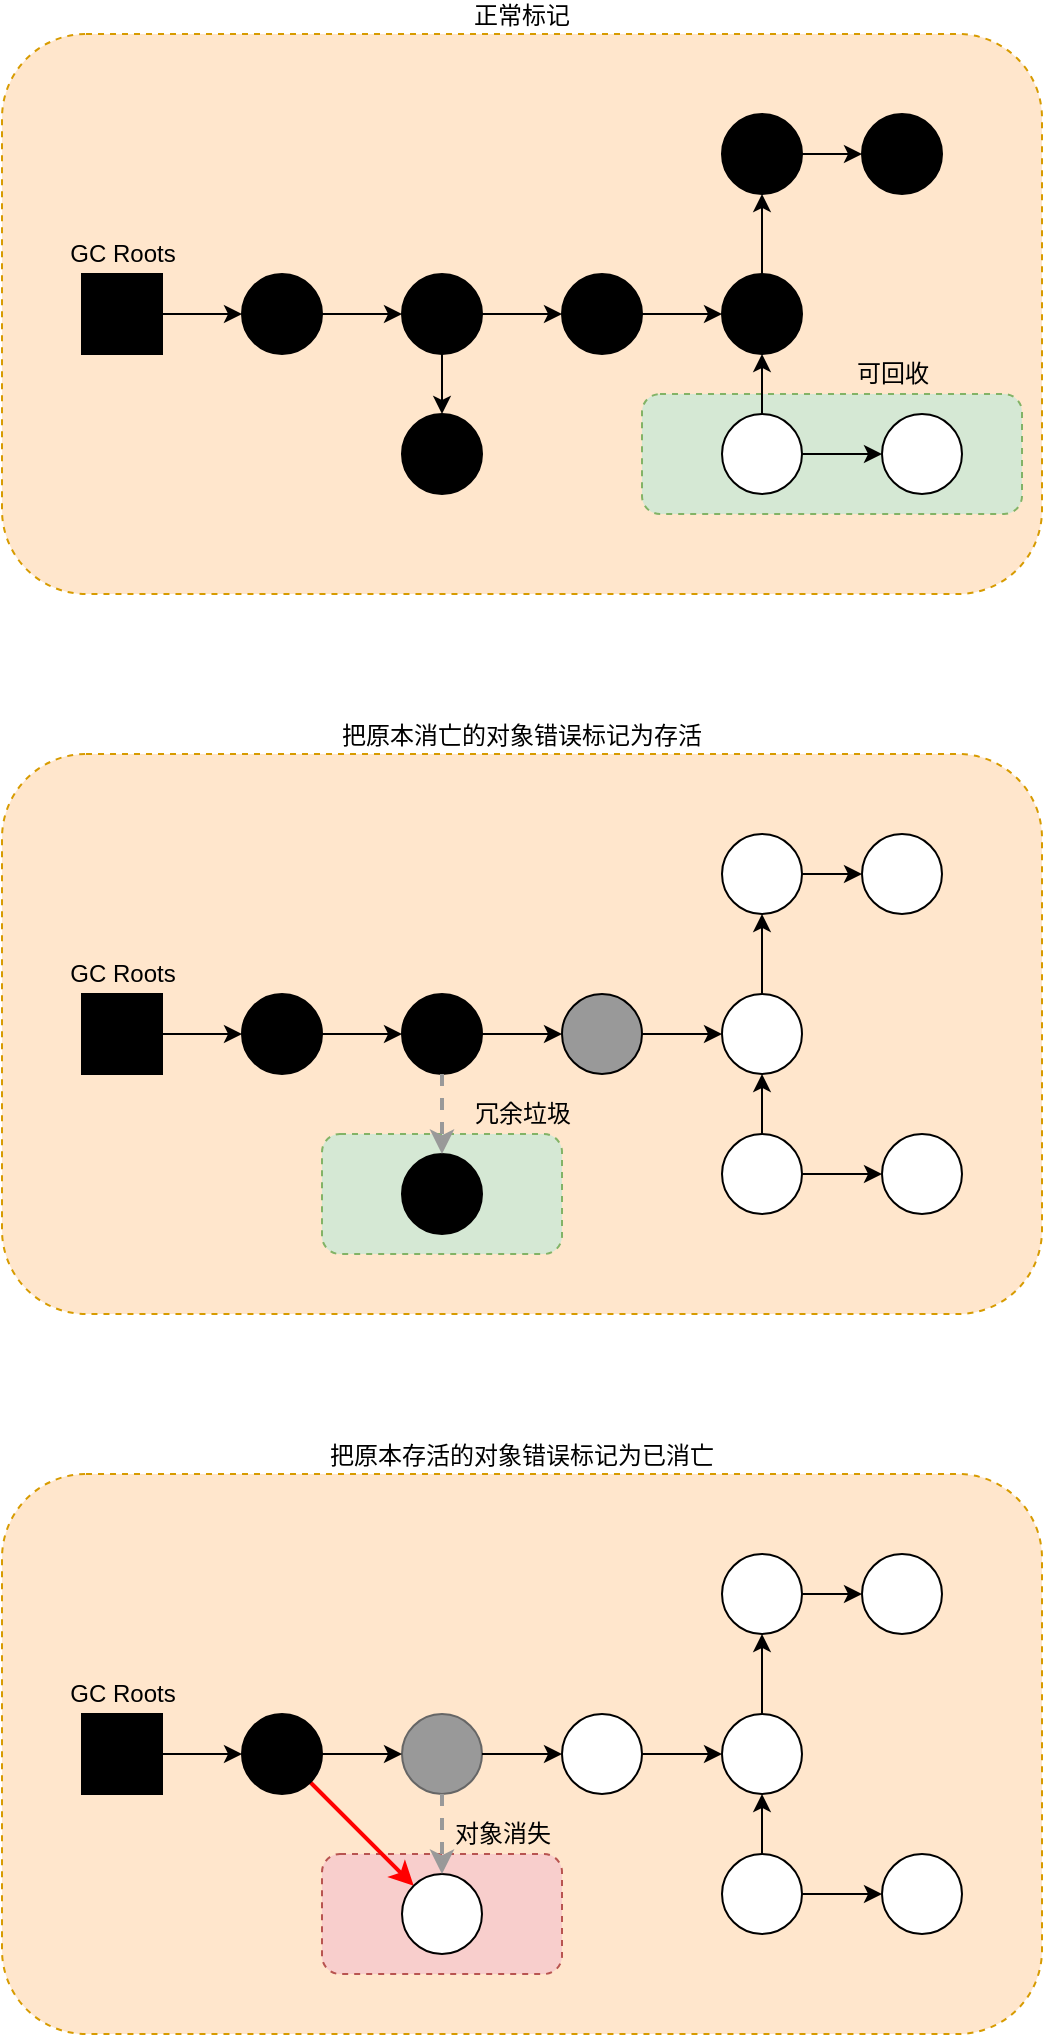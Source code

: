 <mxfile version="12.4.2" type="device" pages="1"><diagram id="FhB6nrVW0TcVdqTwctbL" name="第 1 页"><mxGraphModel dx="1106" dy="822" grid="1" gridSize="10" guides="1" tooltips="1" connect="1" arrows="1" fold="1" page="1" pageScale="1" pageWidth="827" pageHeight="1169" math="0" shadow="0"><root><mxCell id="0"/><mxCell id="1" parent="0"/><mxCell id="Dh5qZK-XlrBkU4Z9II1M-50" value="把原本存活的对象错误标记为已消亡" style="rounded=1;whiteSpace=wrap;html=1;fillColor=#ffe6cc;dashed=1;strokeColor=#d79b00;labelPosition=center;verticalLabelPosition=top;align=center;verticalAlign=bottom;" vertex="1" parent="1"><mxGeometry x="80" y="760" width="520" height="280" as="geometry"/></mxCell><mxCell id="Dh5qZK-XlrBkU4Z9II1M-53" value="" style="rounded=1;whiteSpace=wrap;html=1;dashed=1;fillColor=#f8cecc;strokeColor=#b85450;" vertex="1" parent="1"><mxGeometry x="240" y="950" width="120" height="60" as="geometry"/></mxCell><mxCell id="Dh5qZK-XlrBkU4Z9II1M-25" value="把原本消亡的对象错误标记为存活" style="rounded=1;whiteSpace=wrap;html=1;fillColor=#ffe6cc;dashed=1;strokeColor=#d79b00;labelPosition=center;verticalLabelPosition=top;align=center;verticalAlign=bottom;" vertex="1" parent="1"><mxGeometry x="80" y="400" width="520" height="280" as="geometry"/></mxCell><mxCell id="Dh5qZK-XlrBkU4Z9II1M-3" value="正常标记" style="rounded=1;whiteSpace=wrap;html=1;fillColor=#ffe6cc;dashed=1;strokeColor=#d79b00;labelPosition=center;verticalLabelPosition=top;align=center;verticalAlign=bottom;" vertex="1" parent="1"><mxGeometry x="80" y="40" width="520" height="280" as="geometry"/></mxCell><mxCell id="Dh5qZK-XlrBkU4Z9II1M-2" value="GC Roots" style="text;html=1;align=center;verticalAlign=middle;resizable=0;points=[];;autosize=1;" vertex="1" parent="1"><mxGeometry x="105" y="140" width="70" height="20" as="geometry"/></mxCell><mxCell id="Dh5qZK-XlrBkU4Z9II1M-24" value="可回收" style="text;html=1;align=center;verticalAlign=middle;resizable=0;points=[];;autosize=1;" vertex="1" parent="1"><mxGeometry x="500" y="200" width="50" height="20" as="geometry"/></mxCell><mxCell id="Dh5qZK-XlrBkU4Z9II1M-26" value="GC Roots" style="text;html=1;align=center;verticalAlign=middle;resizable=0;points=[];;autosize=1;" vertex="1" parent="1"><mxGeometry x="105" y="500" width="70" height="20" as="geometry"/></mxCell><mxCell id="Dh5qZK-XlrBkU4Z9II1M-51" value="GC Roots" style="text;html=1;align=center;verticalAlign=middle;resizable=0;points=[];;autosize=1;" vertex="1" parent="1"><mxGeometry x="105" y="860" width="70" height="20" as="geometry"/></mxCell><mxCell id="Dh5qZK-XlrBkU4Z9II1M-54" value="" style="rounded=0;whiteSpace=wrap;html=1;fillColor=#000000;" vertex="1" parent="1"><mxGeometry x="120" y="880" width="40" height="40" as="geometry"/></mxCell><mxCell id="Dh5qZK-XlrBkU4Z9II1M-98" style="rounded=0;orthogonalLoop=1;jettySize=auto;html=1;entryX=0;entryY=0;entryDx=0;entryDy=0;strokeColor=#FF0000;strokeWidth=2;" edge="1" parent="1" source="Dh5qZK-XlrBkU4Z9II1M-55" target="Dh5qZK-XlrBkU4Z9II1M-71"><mxGeometry relative="1" as="geometry"/></mxCell><mxCell id="Dh5qZK-XlrBkU4Z9II1M-55" value="" style="ellipse;whiteSpace=wrap;html=1;aspect=fixed;fillColor=#000000;" vertex="1" parent="1"><mxGeometry x="200" y="880" width="40" height="40" as="geometry"/></mxCell><mxCell id="Dh5qZK-XlrBkU4Z9II1M-56" style="edgeStyle=orthogonalEdgeStyle;rounded=0;orthogonalLoop=1;jettySize=auto;html=1;entryX=0;entryY=0.5;entryDx=0;entryDy=0;" edge="1" parent="1" source="Dh5qZK-XlrBkU4Z9II1M-54" target="Dh5qZK-XlrBkU4Z9II1M-55"><mxGeometry relative="1" as="geometry"/></mxCell><mxCell id="Dh5qZK-XlrBkU4Z9II1M-57" value="" style="ellipse;whiteSpace=wrap;html=1;aspect=fixed;fillColor=#999999;strokeColor=#666666;fontColor=#333333;" vertex="1" parent="1"><mxGeometry x="280" y="880" width="40" height="40" as="geometry"/></mxCell><mxCell id="Dh5qZK-XlrBkU4Z9II1M-58" style="edgeStyle=orthogonalEdgeStyle;rounded=0;orthogonalLoop=1;jettySize=auto;html=1;entryX=0;entryY=0.5;entryDx=0;entryDy=0;" edge="1" parent="1" source="Dh5qZK-XlrBkU4Z9II1M-55" target="Dh5qZK-XlrBkU4Z9II1M-57"><mxGeometry relative="1" as="geometry"/></mxCell><mxCell id="Dh5qZK-XlrBkU4Z9II1M-59" value="" style="ellipse;whiteSpace=wrap;html=1;aspect=fixed;" vertex="1" parent="1"><mxGeometry x="360" y="880" width="40" height="40" as="geometry"/></mxCell><mxCell id="Dh5qZK-XlrBkU4Z9II1M-60" style="edgeStyle=orthogonalEdgeStyle;rounded=0;orthogonalLoop=1;jettySize=auto;html=1;entryX=0;entryY=0.5;entryDx=0;entryDy=0;" edge="1" parent="1" source="Dh5qZK-XlrBkU4Z9II1M-57" target="Dh5qZK-XlrBkU4Z9II1M-59"><mxGeometry relative="1" as="geometry"/></mxCell><mxCell id="Dh5qZK-XlrBkU4Z9II1M-61" value="" style="ellipse;whiteSpace=wrap;html=1;aspect=fixed;fillColor=#FFFFFF;" vertex="1" parent="1"><mxGeometry x="440" y="880" width="40" height="40" as="geometry"/></mxCell><mxCell id="Dh5qZK-XlrBkU4Z9II1M-62" style="edgeStyle=orthogonalEdgeStyle;rounded=0;orthogonalLoop=1;jettySize=auto;html=1;entryX=0;entryY=0.5;entryDx=0;entryDy=0;" edge="1" parent="1" source="Dh5qZK-XlrBkU4Z9II1M-59" target="Dh5qZK-XlrBkU4Z9II1M-61"><mxGeometry relative="1" as="geometry"/></mxCell><mxCell id="Dh5qZK-XlrBkU4Z9II1M-63" style="edgeStyle=orthogonalEdgeStyle;rounded=0;orthogonalLoop=1;jettySize=auto;html=1;entryX=0.5;entryY=1;entryDx=0;entryDy=0;" edge="1" parent="1" source="Dh5qZK-XlrBkU4Z9II1M-64" target="Dh5qZK-XlrBkU4Z9II1M-61"><mxGeometry relative="1" as="geometry"/></mxCell><mxCell id="Dh5qZK-XlrBkU4Z9II1M-64" value="" style="ellipse;whiteSpace=wrap;html=1;aspect=fixed;fillColor=#FFFFFF;" vertex="1" parent="1"><mxGeometry x="440" y="950" width="40" height="40" as="geometry"/></mxCell><mxCell id="Dh5qZK-XlrBkU4Z9II1M-65" value="" style="ellipse;whiteSpace=wrap;html=1;aspect=fixed;fillColor=#FFFFFF;" vertex="1" parent="1"><mxGeometry x="520" y="950" width="40" height="40" as="geometry"/></mxCell><mxCell id="Dh5qZK-XlrBkU4Z9II1M-66" style="edgeStyle=orthogonalEdgeStyle;rounded=0;orthogonalLoop=1;jettySize=auto;html=1;" edge="1" parent="1" source="Dh5qZK-XlrBkU4Z9II1M-64" target="Dh5qZK-XlrBkU4Z9II1M-65"><mxGeometry relative="1" as="geometry"/></mxCell><mxCell id="Dh5qZK-XlrBkU4Z9II1M-67" value="" style="ellipse;whiteSpace=wrap;html=1;aspect=fixed;fillColor=#FFFFFF;" vertex="1" parent="1"><mxGeometry x="440" y="800" width="40" height="40" as="geometry"/></mxCell><mxCell id="Dh5qZK-XlrBkU4Z9II1M-68" style="edgeStyle=orthogonalEdgeStyle;rounded=0;orthogonalLoop=1;jettySize=auto;html=1;" edge="1" parent="1" source="Dh5qZK-XlrBkU4Z9II1M-61" target="Dh5qZK-XlrBkU4Z9II1M-67"><mxGeometry relative="1" as="geometry"/></mxCell><mxCell id="Dh5qZK-XlrBkU4Z9II1M-69" value="" style="ellipse;whiteSpace=wrap;html=1;aspect=fixed;fillColor=#FFFFFF;" vertex="1" parent="1"><mxGeometry x="510" y="800" width="40" height="40" as="geometry"/></mxCell><mxCell id="Dh5qZK-XlrBkU4Z9II1M-70" style="edgeStyle=orthogonalEdgeStyle;rounded=0;orthogonalLoop=1;jettySize=auto;html=1;" edge="1" parent="1" source="Dh5qZK-XlrBkU4Z9II1M-67" target="Dh5qZK-XlrBkU4Z9II1M-69"><mxGeometry relative="1" as="geometry"/></mxCell><mxCell id="Dh5qZK-XlrBkU4Z9II1M-71" value="" style="ellipse;whiteSpace=wrap;html=1;aspect=fixed;fillColor=#FFFFFF;" vertex="1" parent="1"><mxGeometry x="280" y="960" width="40" height="40" as="geometry"/></mxCell><mxCell id="Dh5qZK-XlrBkU4Z9II1M-72" style="edgeStyle=orthogonalEdgeStyle;rounded=0;orthogonalLoop=1;jettySize=auto;html=1;strokeColor=#999999;strokeWidth=2;dashed=1;" edge="1" parent="1" source="Dh5qZK-XlrBkU4Z9II1M-57" target="Dh5qZK-XlrBkU4Z9II1M-71"><mxGeometry relative="1" as="geometry"/></mxCell><mxCell id="Dh5qZK-XlrBkU4Z9II1M-49" value="" style="rounded=1;whiteSpace=wrap;html=1;dashed=1;fillColor=#d5e8d4;strokeColor=#82b366;" vertex="1" parent="1"><mxGeometry x="240" y="590" width="120" height="60" as="geometry"/></mxCell><mxCell id="Dh5qZK-XlrBkU4Z9II1M-29" value="" style="rounded=0;whiteSpace=wrap;html=1;fillColor=#000000;" vertex="1" parent="1"><mxGeometry x="120" y="520" width="40" height="40" as="geometry"/></mxCell><mxCell id="Dh5qZK-XlrBkU4Z9II1M-30" value="" style="ellipse;whiteSpace=wrap;html=1;aspect=fixed;fillColor=#000000;" vertex="1" parent="1"><mxGeometry x="200" y="520" width="40" height="40" as="geometry"/></mxCell><mxCell id="Dh5qZK-XlrBkU4Z9II1M-31" style="edgeStyle=orthogonalEdgeStyle;rounded=0;orthogonalLoop=1;jettySize=auto;html=1;entryX=0;entryY=0.5;entryDx=0;entryDy=0;" edge="1" parent="1" source="Dh5qZK-XlrBkU4Z9II1M-29" target="Dh5qZK-XlrBkU4Z9II1M-30"><mxGeometry relative="1" as="geometry"/></mxCell><mxCell id="Dh5qZK-XlrBkU4Z9II1M-32" value="" style="ellipse;whiteSpace=wrap;html=1;aspect=fixed;fillColor=#000000;" vertex="1" parent="1"><mxGeometry x="280" y="520" width="40" height="40" as="geometry"/></mxCell><mxCell id="Dh5qZK-XlrBkU4Z9II1M-33" style="edgeStyle=orthogonalEdgeStyle;rounded=0;orthogonalLoop=1;jettySize=auto;html=1;entryX=0;entryY=0.5;entryDx=0;entryDy=0;" edge="1" parent="1" source="Dh5qZK-XlrBkU4Z9II1M-30" target="Dh5qZK-XlrBkU4Z9II1M-32"><mxGeometry relative="1" as="geometry"/></mxCell><mxCell id="Dh5qZK-XlrBkU4Z9II1M-34" value="" style="ellipse;whiteSpace=wrap;html=1;aspect=fixed;fillColor=#999999;" vertex="1" parent="1"><mxGeometry x="360" y="520" width="40" height="40" as="geometry"/></mxCell><mxCell id="Dh5qZK-XlrBkU4Z9II1M-35" style="edgeStyle=orthogonalEdgeStyle;rounded=0;orthogonalLoop=1;jettySize=auto;html=1;entryX=0;entryY=0.5;entryDx=0;entryDy=0;" edge="1" parent="1" source="Dh5qZK-XlrBkU4Z9II1M-32" target="Dh5qZK-XlrBkU4Z9II1M-34"><mxGeometry relative="1" as="geometry"/></mxCell><mxCell id="Dh5qZK-XlrBkU4Z9II1M-36" value="" style="ellipse;whiteSpace=wrap;html=1;aspect=fixed;fillColor=#FFFFFF;" vertex="1" parent="1"><mxGeometry x="440" y="520" width="40" height="40" as="geometry"/></mxCell><mxCell id="Dh5qZK-XlrBkU4Z9II1M-37" style="edgeStyle=orthogonalEdgeStyle;rounded=0;orthogonalLoop=1;jettySize=auto;html=1;entryX=0;entryY=0.5;entryDx=0;entryDy=0;" edge="1" parent="1" source="Dh5qZK-XlrBkU4Z9II1M-34" target="Dh5qZK-XlrBkU4Z9II1M-36"><mxGeometry relative="1" as="geometry"/></mxCell><mxCell id="Dh5qZK-XlrBkU4Z9II1M-38" style="edgeStyle=orthogonalEdgeStyle;rounded=0;orthogonalLoop=1;jettySize=auto;html=1;entryX=0.5;entryY=1;entryDx=0;entryDy=0;" edge="1" parent="1" source="Dh5qZK-XlrBkU4Z9II1M-39" target="Dh5qZK-XlrBkU4Z9II1M-36"><mxGeometry relative="1" as="geometry"/></mxCell><mxCell id="Dh5qZK-XlrBkU4Z9II1M-39" value="" style="ellipse;whiteSpace=wrap;html=1;aspect=fixed;fillColor=#FFFFFF;" vertex="1" parent="1"><mxGeometry x="440" y="590" width="40" height="40" as="geometry"/></mxCell><mxCell id="Dh5qZK-XlrBkU4Z9II1M-40" value="" style="ellipse;whiteSpace=wrap;html=1;aspect=fixed;fillColor=#FFFFFF;" vertex="1" parent="1"><mxGeometry x="520" y="590" width="40" height="40" as="geometry"/></mxCell><mxCell id="Dh5qZK-XlrBkU4Z9II1M-41" style="edgeStyle=orthogonalEdgeStyle;rounded=0;orthogonalLoop=1;jettySize=auto;html=1;" edge="1" parent="1" source="Dh5qZK-XlrBkU4Z9II1M-39" target="Dh5qZK-XlrBkU4Z9II1M-40"><mxGeometry relative="1" as="geometry"/></mxCell><mxCell id="Dh5qZK-XlrBkU4Z9II1M-42" value="" style="ellipse;whiteSpace=wrap;html=1;aspect=fixed;fillColor=#FFFFFF;" vertex="1" parent="1"><mxGeometry x="440" y="440" width="40" height="40" as="geometry"/></mxCell><mxCell id="Dh5qZK-XlrBkU4Z9II1M-43" style="edgeStyle=orthogonalEdgeStyle;rounded=0;orthogonalLoop=1;jettySize=auto;html=1;" edge="1" parent="1" source="Dh5qZK-XlrBkU4Z9II1M-36" target="Dh5qZK-XlrBkU4Z9II1M-42"><mxGeometry relative="1" as="geometry"/></mxCell><mxCell id="Dh5qZK-XlrBkU4Z9II1M-44" value="" style="ellipse;whiteSpace=wrap;html=1;aspect=fixed;fillColor=#FFFFFF;" vertex="1" parent="1"><mxGeometry x="510" y="440" width="40" height="40" as="geometry"/></mxCell><mxCell id="Dh5qZK-XlrBkU4Z9II1M-45" style="edgeStyle=orthogonalEdgeStyle;rounded=0;orthogonalLoop=1;jettySize=auto;html=1;" edge="1" parent="1" source="Dh5qZK-XlrBkU4Z9II1M-42" target="Dh5qZK-XlrBkU4Z9II1M-44"><mxGeometry relative="1" as="geometry"/></mxCell><mxCell id="Dh5qZK-XlrBkU4Z9II1M-46" value="" style="ellipse;whiteSpace=wrap;html=1;aspect=fixed;fillColor=#000000;" vertex="1" parent="1"><mxGeometry x="280" y="600" width="40" height="40" as="geometry"/></mxCell><mxCell id="Dh5qZK-XlrBkU4Z9II1M-47" style="edgeStyle=orthogonalEdgeStyle;rounded=0;orthogonalLoop=1;jettySize=auto;html=1;strokeColor=#999999;strokeWidth=2;dashed=1;" edge="1" parent="1" source="Dh5qZK-XlrBkU4Z9II1M-32" target="Dh5qZK-XlrBkU4Z9II1M-46"><mxGeometry relative="1" as="geometry"/></mxCell><mxCell id="Dh5qZK-XlrBkU4Z9II1M-22" value="" style="rounded=1;whiteSpace=wrap;html=1;fillColor=#d5e8d4;strokeColor=#82b366;dashed=1;" vertex="1" parent="1"><mxGeometry x="400" y="220" width="190" height="60" as="geometry"/></mxCell><mxCell id="Dh5qZK-XlrBkU4Z9II1M-1" value="" style="rounded=0;whiteSpace=wrap;html=1;fillColor=#000000;" vertex="1" parent="1"><mxGeometry x="120" y="160" width="40" height="40" as="geometry"/></mxCell><mxCell id="Dh5qZK-XlrBkU4Z9II1M-4" value="" style="ellipse;whiteSpace=wrap;html=1;aspect=fixed;fillColor=#000000;" vertex="1" parent="1"><mxGeometry x="200" y="160" width="40" height="40" as="geometry"/></mxCell><mxCell id="Dh5qZK-XlrBkU4Z9II1M-5" style="edgeStyle=orthogonalEdgeStyle;rounded=0;orthogonalLoop=1;jettySize=auto;html=1;entryX=0;entryY=0.5;entryDx=0;entryDy=0;" edge="1" parent="1" source="Dh5qZK-XlrBkU4Z9II1M-1" target="Dh5qZK-XlrBkU4Z9II1M-4"><mxGeometry relative="1" as="geometry"/></mxCell><mxCell id="Dh5qZK-XlrBkU4Z9II1M-6" value="" style="ellipse;whiteSpace=wrap;html=1;aspect=fixed;fillColor=#000000;" vertex="1" parent="1"><mxGeometry x="280" y="160" width="40" height="40" as="geometry"/></mxCell><mxCell id="Dh5qZK-XlrBkU4Z9II1M-7" style="edgeStyle=orthogonalEdgeStyle;rounded=0;orthogonalLoop=1;jettySize=auto;html=1;entryX=0;entryY=0.5;entryDx=0;entryDy=0;" edge="1" parent="1" source="Dh5qZK-XlrBkU4Z9II1M-4" target="Dh5qZK-XlrBkU4Z9II1M-6"><mxGeometry relative="1" as="geometry"/></mxCell><mxCell id="Dh5qZK-XlrBkU4Z9II1M-8" value="" style="ellipse;whiteSpace=wrap;html=1;aspect=fixed;fillColor=#000000;" vertex="1" parent="1"><mxGeometry x="360" y="160" width="40" height="40" as="geometry"/></mxCell><mxCell id="Dh5qZK-XlrBkU4Z9II1M-9" style="edgeStyle=orthogonalEdgeStyle;rounded=0;orthogonalLoop=1;jettySize=auto;html=1;entryX=0;entryY=0.5;entryDx=0;entryDy=0;" edge="1" parent="1" source="Dh5qZK-XlrBkU4Z9II1M-6" target="Dh5qZK-XlrBkU4Z9II1M-8"><mxGeometry relative="1" as="geometry"/></mxCell><mxCell id="Dh5qZK-XlrBkU4Z9II1M-10" value="" style="ellipse;whiteSpace=wrap;html=1;aspect=fixed;fillColor=#000000;" vertex="1" parent="1"><mxGeometry x="440" y="160" width="40" height="40" as="geometry"/></mxCell><mxCell id="Dh5qZK-XlrBkU4Z9II1M-11" style="edgeStyle=orthogonalEdgeStyle;rounded=0;orthogonalLoop=1;jettySize=auto;html=1;entryX=0;entryY=0.5;entryDx=0;entryDy=0;" edge="1" parent="1" source="Dh5qZK-XlrBkU4Z9II1M-8" target="Dh5qZK-XlrBkU4Z9II1M-10"><mxGeometry relative="1" as="geometry"/></mxCell><mxCell id="Dh5qZK-XlrBkU4Z9II1M-13" style="edgeStyle=orthogonalEdgeStyle;rounded=0;orthogonalLoop=1;jettySize=auto;html=1;entryX=0.5;entryY=1;entryDx=0;entryDy=0;" edge="1" parent="1" source="Dh5qZK-XlrBkU4Z9II1M-12" target="Dh5qZK-XlrBkU4Z9II1M-10"><mxGeometry relative="1" as="geometry"/></mxCell><mxCell id="Dh5qZK-XlrBkU4Z9II1M-12" value="" style="ellipse;whiteSpace=wrap;html=1;aspect=fixed;fillColor=#FFFFFF;" vertex="1" parent="1"><mxGeometry x="440" y="230" width="40" height="40" as="geometry"/></mxCell><mxCell id="Dh5qZK-XlrBkU4Z9II1M-14" value="" style="ellipse;whiteSpace=wrap;html=1;aspect=fixed;fillColor=#FFFFFF;" vertex="1" parent="1"><mxGeometry x="520" y="230" width="40" height="40" as="geometry"/></mxCell><mxCell id="Dh5qZK-XlrBkU4Z9II1M-15" style="edgeStyle=orthogonalEdgeStyle;rounded=0;orthogonalLoop=1;jettySize=auto;html=1;" edge="1" parent="1" source="Dh5qZK-XlrBkU4Z9II1M-12" target="Dh5qZK-XlrBkU4Z9II1M-14"><mxGeometry relative="1" as="geometry"/></mxCell><mxCell id="Dh5qZK-XlrBkU4Z9II1M-16" value="" style="ellipse;whiteSpace=wrap;html=1;aspect=fixed;fillColor=#000000;" vertex="1" parent="1"><mxGeometry x="440" y="80" width="40" height="40" as="geometry"/></mxCell><mxCell id="Dh5qZK-XlrBkU4Z9II1M-17" style="edgeStyle=orthogonalEdgeStyle;rounded=0;orthogonalLoop=1;jettySize=auto;html=1;" edge="1" parent="1" source="Dh5qZK-XlrBkU4Z9II1M-10" target="Dh5qZK-XlrBkU4Z9II1M-16"><mxGeometry relative="1" as="geometry"/></mxCell><mxCell id="Dh5qZK-XlrBkU4Z9II1M-18" value="" style="ellipse;whiteSpace=wrap;html=1;aspect=fixed;fillColor=#000000;" vertex="1" parent="1"><mxGeometry x="510" y="80" width="40" height="40" as="geometry"/></mxCell><mxCell id="Dh5qZK-XlrBkU4Z9II1M-19" style="edgeStyle=orthogonalEdgeStyle;rounded=0;orthogonalLoop=1;jettySize=auto;html=1;" edge="1" parent="1" source="Dh5qZK-XlrBkU4Z9II1M-16" target="Dh5qZK-XlrBkU4Z9II1M-18"><mxGeometry relative="1" as="geometry"/></mxCell><mxCell id="Dh5qZK-XlrBkU4Z9II1M-20" value="" style="ellipse;whiteSpace=wrap;html=1;aspect=fixed;fillColor=#000000;" vertex="1" parent="1"><mxGeometry x="280" y="230" width="40" height="40" as="geometry"/></mxCell><mxCell id="Dh5qZK-XlrBkU4Z9II1M-21" style="edgeStyle=orthogonalEdgeStyle;rounded=0;orthogonalLoop=1;jettySize=auto;html=1;" edge="1" parent="1" source="Dh5qZK-XlrBkU4Z9II1M-6" target="Dh5qZK-XlrBkU4Z9II1M-20"><mxGeometry relative="1" as="geometry"/></mxCell><mxCell id="Dh5qZK-XlrBkU4Z9II1M-99" value="对象消失" style="text;html=1;align=center;verticalAlign=middle;resizable=0;points=[];;autosize=1;" vertex="1" parent="1"><mxGeometry x="300" y="930" width="60" height="20" as="geometry"/></mxCell><mxCell id="Dh5qZK-XlrBkU4Z9II1M-100" value="冗余垃圾" style="text;html=1;align=center;verticalAlign=middle;resizable=0;points=[];;autosize=1;" vertex="1" parent="1"><mxGeometry x="310" y="570" width="60" height="20" as="geometry"/></mxCell></root></mxGraphModel></diagram></mxfile>
